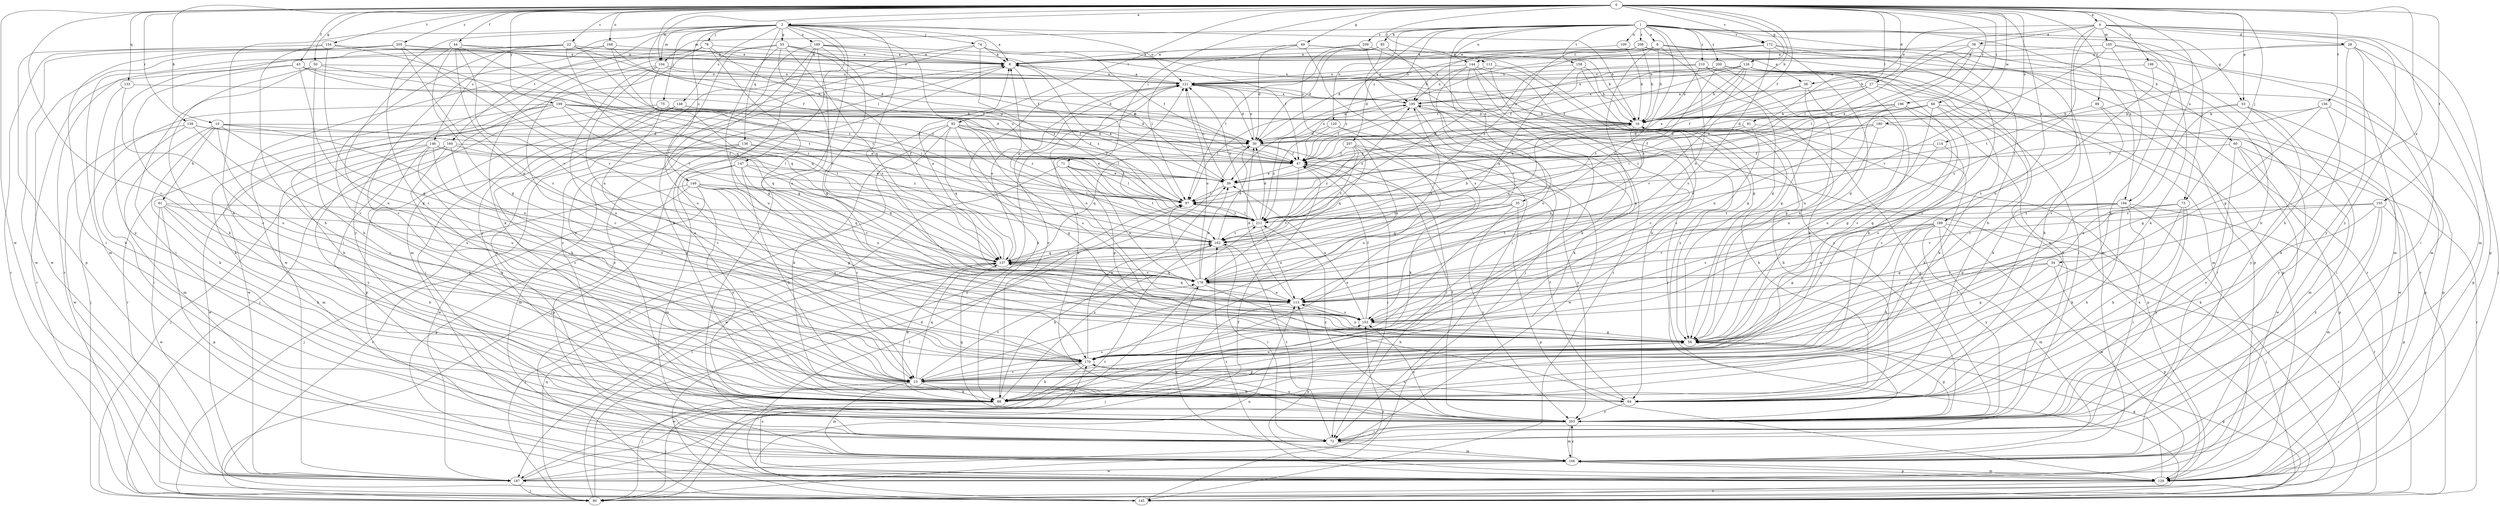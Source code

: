 strict digraph  {
0;
1;
2;
4;
6;
8;
10;
16;
22;
23;
27;
28;
30;
34;
35;
36;
38;
39;
43;
44;
47;
49;
50;
53;
55;
56;
60;
61;
64;
66;
71;
72;
73;
74;
75;
78;
80;
85;
88;
89;
91;
92;
97;
104;
105;
106;
109;
112;
113;
114;
120;
121;
126;
129;
133;
136;
137;
139;
144;
145;
146;
147;
148;
149;
153;
154;
155;
156;
158;
160;
162;
168;
169;
170;
172;
178;
180;
187;
189;
194;
195;
196;
198;
199;
200;
203;
205;
207;
208;
209;
210;
211;
0 -> 2  [label=a];
0 -> 4  [label=a];
0 -> 10  [label=b];
0 -> 16  [label=b];
0 -> 22  [label=c];
0 -> 23  [label=c];
0 -> 27  [label=d];
0 -> 34  [label=e];
0 -> 43  [label=f];
0 -> 44  [label=f];
0 -> 47  [label=f];
0 -> 49  [label=g];
0 -> 50  [label=g];
0 -> 53  [label=g];
0 -> 66  [label=i];
0 -> 71  [label=i];
0 -> 73  [label=j];
0 -> 89  [label=l];
0 -> 91  [label=l];
0 -> 92  [label=l];
0 -> 97  [label=l];
0 -> 104  [label=m];
0 -> 114  [label=o];
0 -> 126  [label=p];
0 -> 133  [label=q];
0 -> 139  [label=r];
0 -> 144  [label=r];
0 -> 154  [label=t];
0 -> 155  [label=t];
0 -> 156  [label=t];
0 -> 168  [label=u];
0 -> 172  [label=v];
0 -> 180  [label=w];
0 -> 187  [label=w];
0 -> 189  [label=x];
0 -> 194  [label=x];
0 -> 196  [label=y];
0 -> 198  [label=y];
0 -> 199  [label=y];
0 -> 205  [label=z];
1 -> 6  [label=a];
1 -> 35  [label=e];
1 -> 53  [label=g];
1 -> 60  [label=h];
1 -> 73  [label=j];
1 -> 85  [label=k];
1 -> 104  [label=m];
1 -> 109  [label=n];
1 -> 112  [label=n];
1 -> 113  [label=n];
1 -> 120  [label=o];
1 -> 158  [label=t];
1 -> 172  [label=v];
1 -> 178  [label=v];
1 -> 194  [label=x];
1 -> 200  [label=y];
1 -> 207  [label=z];
1 -> 208  [label=z];
1 -> 209  [label=z];
1 -> 210  [label=z];
1 -> 211  [label=z];
2 -> 8  [label=a];
2 -> 16  [label=b];
2 -> 23  [label=c];
2 -> 55  [label=g];
2 -> 72  [label=i];
2 -> 74  [label=j];
2 -> 75  [label=j];
2 -> 78  [label=j];
2 -> 88  [label=k];
2 -> 104  [label=m];
2 -> 121  [label=o];
2 -> 136  [label=q];
2 -> 146  [label=s];
2 -> 147  [label=s];
2 -> 148  [label=s];
2 -> 149  [label=s];
2 -> 153  [label=s];
2 -> 160  [label=t];
2 -> 169  [label=u];
2 -> 211  [label=z];
4 -> 28  [label=d];
4 -> 36  [label=e];
4 -> 38  [label=e];
4 -> 88  [label=k];
4 -> 97  [label=l];
4 -> 105  [label=m];
4 -> 106  [label=m];
4 -> 129  [label=p];
4 -> 153  [label=s];
4 -> 170  [label=u];
4 -> 203  [label=y];
6 -> 16  [label=b];
6 -> 38  [label=e];
6 -> 56  [label=g];
6 -> 106  [label=m];
6 -> 144  [label=r];
6 -> 145  [label=r];
6 -> 170  [label=u];
6 -> 211  [label=z];
8 -> 121  [label=o];
8 -> 203  [label=y];
8 -> 211  [label=z];
10 -> 23  [label=c];
10 -> 30  [label=d];
10 -> 39  [label=e];
10 -> 61  [label=h];
10 -> 88  [label=k];
10 -> 106  [label=m];
10 -> 113  [label=n];
10 -> 170  [label=u];
16 -> 30  [label=d];
16 -> 39  [label=e];
16 -> 64  [label=h];
16 -> 113  [label=n];
16 -> 121  [label=o];
16 -> 129  [label=p];
16 -> 137  [label=q];
16 -> 203  [label=y];
22 -> 8  [label=a];
22 -> 23  [label=c];
22 -> 30  [label=d];
22 -> 106  [label=m];
22 -> 121  [label=o];
22 -> 178  [label=v];
22 -> 187  [label=w];
22 -> 203  [label=y];
22 -> 211  [label=z];
23 -> 64  [label=h];
23 -> 80  [label=j];
23 -> 88  [label=k];
23 -> 106  [label=m];
23 -> 137  [label=q];
23 -> 153  [label=s];
23 -> 178  [label=v];
27 -> 23  [label=c];
27 -> 39  [label=e];
27 -> 47  [label=f];
27 -> 129  [label=p];
27 -> 195  [label=x];
28 -> 8  [label=a];
28 -> 64  [label=h];
28 -> 72  [label=i];
28 -> 80  [label=j];
28 -> 162  [label=t];
28 -> 203  [label=y];
30 -> 47  [label=f];
30 -> 72  [label=i];
30 -> 121  [label=o];
30 -> 137  [label=q];
30 -> 195  [label=x];
34 -> 56  [label=g];
34 -> 113  [label=n];
34 -> 129  [label=p];
34 -> 145  [label=r];
34 -> 178  [label=v];
35 -> 129  [label=p];
35 -> 137  [label=q];
35 -> 170  [label=u];
35 -> 203  [label=y];
35 -> 211  [label=z];
36 -> 8  [label=a];
36 -> 16  [label=b];
36 -> 39  [label=e];
36 -> 64  [label=h];
36 -> 97  [label=l];
36 -> 106  [label=m];
38 -> 56  [label=g];
38 -> 170  [label=u];
38 -> 178  [label=v];
38 -> 195  [label=x];
39 -> 97  [label=l];
39 -> 121  [label=o];
43 -> 23  [label=c];
43 -> 47  [label=f];
43 -> 56  [label=g];
43 -> 121  [label=o];
43 -> 145  [label=r];
43 -> 162  [label=t];
44 -> 8  [label=a];
44 -> 56  [label=g];
44 -> 153  [label=s];
44 -> 162  [label=t];
44 -> 170  [label=u];
44 -> 178  [label=v];
44 -> 211  [label=z];
47 -> 39  [label=e];
47 -> 72  [label=i];
47 -> 178  [label=v];
49 -> 8  [label=a];
49 -> 16  [label=b];
49 -> 30  [label=d];
49 -> 56  [label=g];
49 -> 72  [label=i];
49 -> 97  [label=l];
50 -> 64  [label=h];
50 -> 72  [label=i];
50 -> 88  [label=k];
50 -> 121  [label=o];
50 -> 137  [label=q];
53 -> 16  [label=b];
53 -> 72  [label=i];
53 -> 129  [label=p];
53 -> 170  [label=u];
53 -> 203  [label=y];
55 -> 8  [label=a];
55 -> 39  [label=e];
55 -> 47  [label=f];
55 -> 56  [label=g];
55 -> 88  [label=k];
55 -> 137  [label=q];
55 -> 170  [label=u];
55 -> 178  [label=v];
56 -> 113  [label=n];
56 -> 170  [label=u];
60 -> 47  [label=f];
60 -> 129  [label=p];
60 -> 145  [label=r];
60 -> 187  [label=w];
60 -> 203  [label=y];
61 -> 64  [label=h];
61 -> 88  [label=k];
61 -> 113  [label=n];
61 -> 129  [label=p];
61 -> 187  [label=w];
61 -> 211  [label=z];
64 -> 16  [label=b];
64 -> 47  [label=f];
64 -> 170  [label=u];
64 -> 203  [label=y];
66 -> 16  [label=b];
66 -> 23  [label=c];
66 -> 56  [label=g];
66 -> 88  [label=k];
66 -> 113  [label=n];
66 -> 178  [label=v];
66 -> 187  [label=w];
66 -> 211  [label=z];
71 -> 39  [label=e];
71 -> 56  [label=g];
71 -> 97  [label=l];
71 -> 113  [label=n];
71 -> 162  [label=t];
71 -> 187  [label=w];
72 -> 8  [label=a];
72 -> 106  [label=m];
72 -> 162  [label=t];
73 -> 56  [label=g];
73 -> 64  [label=h];
73 -> 88  [label=k];
73 -> 203  [label=y];
73 -> 211  [label=z];
74 -> 8  [label=a];
74 -> 47  [label=f];
74 -> 106  [label=m];
74 -> 195  [label=x];
74 -> 203  [label=y];
74 -> 211  [label=z];
75 -> 16  [label=b];
75 -> 23  [label=c];
75 -> 30  [label=d];
75 -> 64  [label=h];
75 -> 187  [label=w];
75 -> 211  [label=z];
78 -> 8  [label=a];
78 -> 56  [label=g];
78 -> 72  [label=i];
78 -> 178  [label=v];
78 -> 187  [label=w];
78 -> 203  [label=y];
80 -> 30  [label=d];
80 -> 97  [label=l];
80 -> 137  [label=q];
85 -> 8  [label=a];
85 -> 30  [label=d];
85 -> 97  [label=l];
85 -> 153  [label=s];
85 -> 170  [label=u];
88 -> 8  [label=a];
88 -> 56  [label=g];
88 -> 80  [label=j];
88 -> 121  [label=o];
88 -> 211  [label=z];
89 -> 16  [label=b];
89 -> 72  [label=i];
89 -> 88  [label=k];
91 -> 30  [label=d];
91 -> 39  [label=e];
91 -> 88  [label=k];
91 -> 153  [label=s];
92 -> 30  [label=d];
92 -> 47  [label=f];
92 -> 56  [label=g];
92 -> 80  [label=j];
92 -> 88  [label=k];
92 -> 97  [label=l];
92 -> 137  [label=q];
92 -> 145  [label=r];
92 -> 153  [label=s];
97 -> 8  [label=a];
97 -> 211  [label=z];
104 -> 23  [label=c];
104 -> 30  [label=d];
104 -> 113  [label=n];
104 -> 121  [label=o];
104 -> 137  [label=q];
104 -> 170  [label=u];
105 -> 8  [label=a];
105 -> 23  [label=c];
105 -> 88  [label=k];
105 -> 106  [label=m];
105 -> 178  [label=v];
106 -> 129  [label=p];
106 -> 178  [label=v];
106 -> 187  [label=w];
106 -> 203  [label=y];
109 -> 8  [label=a];
109 -> 16  [label=b];
112 -> 23  [label=c];
112 -> 56  [label=g];
112 -> 121  [label=o];
113 -> 30  [label=d];
113 -> 80  [label=j];
113 -> 137  [label=q];
113 -> 153  [label=s];
114 -> 47  [label=f];
114 -> 113  [label=n];
114 -> 153  [label=s];
120 -> 30  [label=d];
120 -> 170  [label=u];
120 -> 187  [label=w];
120 -> 211  [label=z];
121 -> 8  [label=a];
121 -> 30  [label=d];
121 -> 88  [label=k];
121 -> 195  [label=x];
126 -> 16  [label=b];
126 -> 30  [label=d];
126 -> 39  [label=e];
126 -> 47  [label=f];
126 -> 64  [label=h];
126 -> 88  [label=k];
126 -> 121  [label=o];
126 -> 162  [label=t];
129 -> 56  [label=g];
129 -> 97  [label=l];
129 -> 106  [label=m];
129 -> 113  [label=n];
129 -> 145  [label=r];
129 -> 162  [label=t];
129 -> 170  [label=u];
133 -> 88  [label=k];
133 -> 170  [label=u];
133 -> 195  [label=x];
136 -> 47  [label=f];
136 -> 97  [label=l];
136 -> 106  [label=m];
136 -> 129  [label=p];
136 -> 187  [label=w];
137 -> 8  [label=a];
137 -> 80  [label=j];
137 -> 88  [label=k];
137 -> 121  [label=o];
137 -> 162  [label=t];
137 -> 178  [label=v];
139 -> 30  [label=d];
139 -> 72  [label=i];
139 -> 97  [label=l];
139 -> 170  [label=u];
139 -> 187  [label=w];
144 -> 64  [label=h];
144 -> 80  [label=j];
144 -> 88  [label=k];
144 -> 121  [label=o];
144 -> 178  [label=v];
144 -> 195  [label=x];
144 -> 203  [label=y];
145 -> 56  [label=g];
145 -> 113  [label=n];
145 -> 121  [label=o];
145 -> 153  [label=s];
145 -> 195  [label=x];
146 -> 23  [label=c];
146 -> 47  [label=f];
146 -> 88  [label=k];
146 -> 106  [label=m];
146 -> 170  [label=u];
146 -> 187  [label=w];
146 -> 211  [label=z];
147 -> 23  [label=c];
147 -> 39  [label=e];
147 -> 64  [label=h];
147 -> 106  [label=m];
147 -> 137  [label=q];
147 -> 203  [label=y];
148 -> 16  [label=b];
148 -> 30  [label=d];
148 -> 72  [label=i];
148 -> 80  [label=j];
148 -> 129  [label=p];
149 -> 56  [label=g];
149 -> 80  [label=j];
149 -> 97  [label=l];
149 -> 113  [label=n];
149 -> 129  [label=p];
149 -> 137  [label=q];
149 -> 145  [label=r];
149 -> 170  [label=u];
149 -> 178  [label=v];
153 -> 39  [label=e];
153 -> 47  [label=f];
153 -> 56  [label=g];
153 -> 121  [label=o];
154 -> 8  [label=a];
154 -> 56  [label=g];
154 -> 64  [label=h];
154 -> 129  [label=p];
154 -> 137  [label=q];
155 -> 88  [label=k];
155 -> 106  [label=m];
155 -> 129  [label=p];
155 -> 178  [label=v];
155 -> 203  [label=y];
155 -> 211  [label=z];
156 -> 16  [label=b];
156 -> 56  [label=g];
156 -> 64  [label=h];
156 -> 97  [label=l];
156 -> 129  [label=p];
158 -> 16  [label=b];
158 -> 121  [label=o];
158 -> 137  [label=q];
158 -> 203  [label=y];
160 -> 23  [label=c];
160 -> 39  [label=e];
160 -> 47  [label=f];
160 -> 80  [label=j];
160 -> 88  [label=k];
160 -> 203  [label=y];
162 -> 8  [label=a];
162 -> 16  [label=b];
162 -> 30  [label=d];
162 -> 72  [label=i];
162 -> 88  [label=k];
162 -> 137  [label=q];
168 -> 8  [label=a];
168 -> 23  [label=c];
168 -> 47  [label=f];
168 -> 145  [label=r];
168 -> 162  [label=t];
169 -> 8  [label=a];
169 -> 39  [label=e];
169 -> 47  [label=f];
169 -> 56  [label=g];
169 -> 88  [label=k];
169 -> 153  [label=s];
169 -> 170  [label=u];
169 -> 203  [label=y];
170 -> 23  [label=c];
170 -> 39  [label=e];
170 -> 88  [label=k];
170 -> 187  [label=w];
172 -> 8  [label=a];
172 -> 23  [label=c];
172 -> 30  [label=d];
172 -> 39  [label=e];
172 -> 56  [label=g];
172 -> 64  [label=h];
172 -> 153  [label=s];
178 -> 39  [label=e];
178 -> 64  [label=h];
178 -> 80  [label=j];
178 -> 97  [label=l];
178 -> 113  [label=n];
178 -> 121  [label=o];
178 -> 137  [label=q];
178 -> 195  [label=x];
180 -> 30  [label=d];
180 -> 47  [label=f];
180 -> 97  [label=l];
180 -> 106  [label=m];
180 -> 113  [label=n];
180 -> 203  [label=y];
187 -> 47  [label=f];
187 -> 80  [label=j];
187 -> 162  [label=t];
189 -> 56  [label=g];
189 -> 80  [label=j];
189 -> 88  [label=k];
189 -> 106  [label=m];
189 -> 113  [label=n];
189 -> 162  [label=t];
189 -> 178  [label=v];
189 -> 187  [label=w];
189 -> 203  [label=y];
194 -> 23  [label=c];
194 -> 56  [label=g];
194 -> 64  [label=h];
194 -> 72  [label=i];
194 -> 80  [label=j];
194 -> 145  [label=r];
194 -> 153  [label=s];
194 -> 211  [label=z];
195 -> 16  [label=b];
195 -> 47  [label=f];
195 -> 88  [label=k];
195 -> 97  [label=l];
195 -> 121  [label=o];
195 -> 170  [label=u];
196 -> 16  [label=b];
196 -> 30  [label=d];
196 -> 56  [label=g];
196 -> 64  [label=h];
196 -> 113  [label=n];
198 -> 56  [label=g];
198 -> 121  [label=o];
198 -> 153  [label=s];
199 -> 16  [label=b];
199 -> 47  [label=f];
199 -> 64  [label=h];
199 -> 80  [label=j];
199 -> 88  [label=k];
199 -> 97  [label=l];
199 -> 137  [label=q];
199 -> 145  [label=r];
199 -> 162  [label=t];
200 -> 23  [label=c];
200 -> 47  [label=f];
200 -> 56  [label=g];
200 -> 106  [label=m];
200 -> 121  [label=o];
200 -> 162  [label=t];
200 -> 195  [label=x];
200 -> 203  [label=y];
203 -> 47  [label=f];
203 -> 56  [label=g];
203 -> 72  [label=i];
203 -> 106  [label=m];
203 -> 121  [label=o];
203 -> 137  [label=q];
203 -> 153  [label=s];
203 -> 170  [label=u];
203 -> 211  [label=z];
205 -> 8  [label=a];
205 -> 16  [label=b];
205 -> 72  [label=i];
205 -> 113  [label=n];
205 -> 145  [label=r];
205 -> 178  [label=v];
205 -> 187  [label=w];
207 -> 47  [label=f];
207 -> 88  [label=k];
207 -> 137  [label=q];
207 -> 162  [label=t];
207 -> 203  [label=y];
207 -> 211  [label=z];
208 -> 8  [label=a];
208 -> 16  [label=b];
208 -> 129  [label=p];
208 -> 145  [label=r];
208 -> 195  [label=x];
208 -> 211  [label=z];
209 -> 8  [label=a];
209 -> 23  [label=c];
209 -> 80  [label=j];
209 -> 145  [label=r];
210 -> 16  [label=b];
210 -> 47  [label=f];
210 -> 72  [label=i];
210 -> 88  [label=k];
210 -> 121  [label=o];
210 -> 129  [label=p];
211 -> 30  [label=d];
211 -> 97  [label=l];
211 -> 113  [label=n];
211 -> 121  [label=o];
211 -> 162  [label=t];
211 -> 195  [label=x];
}
